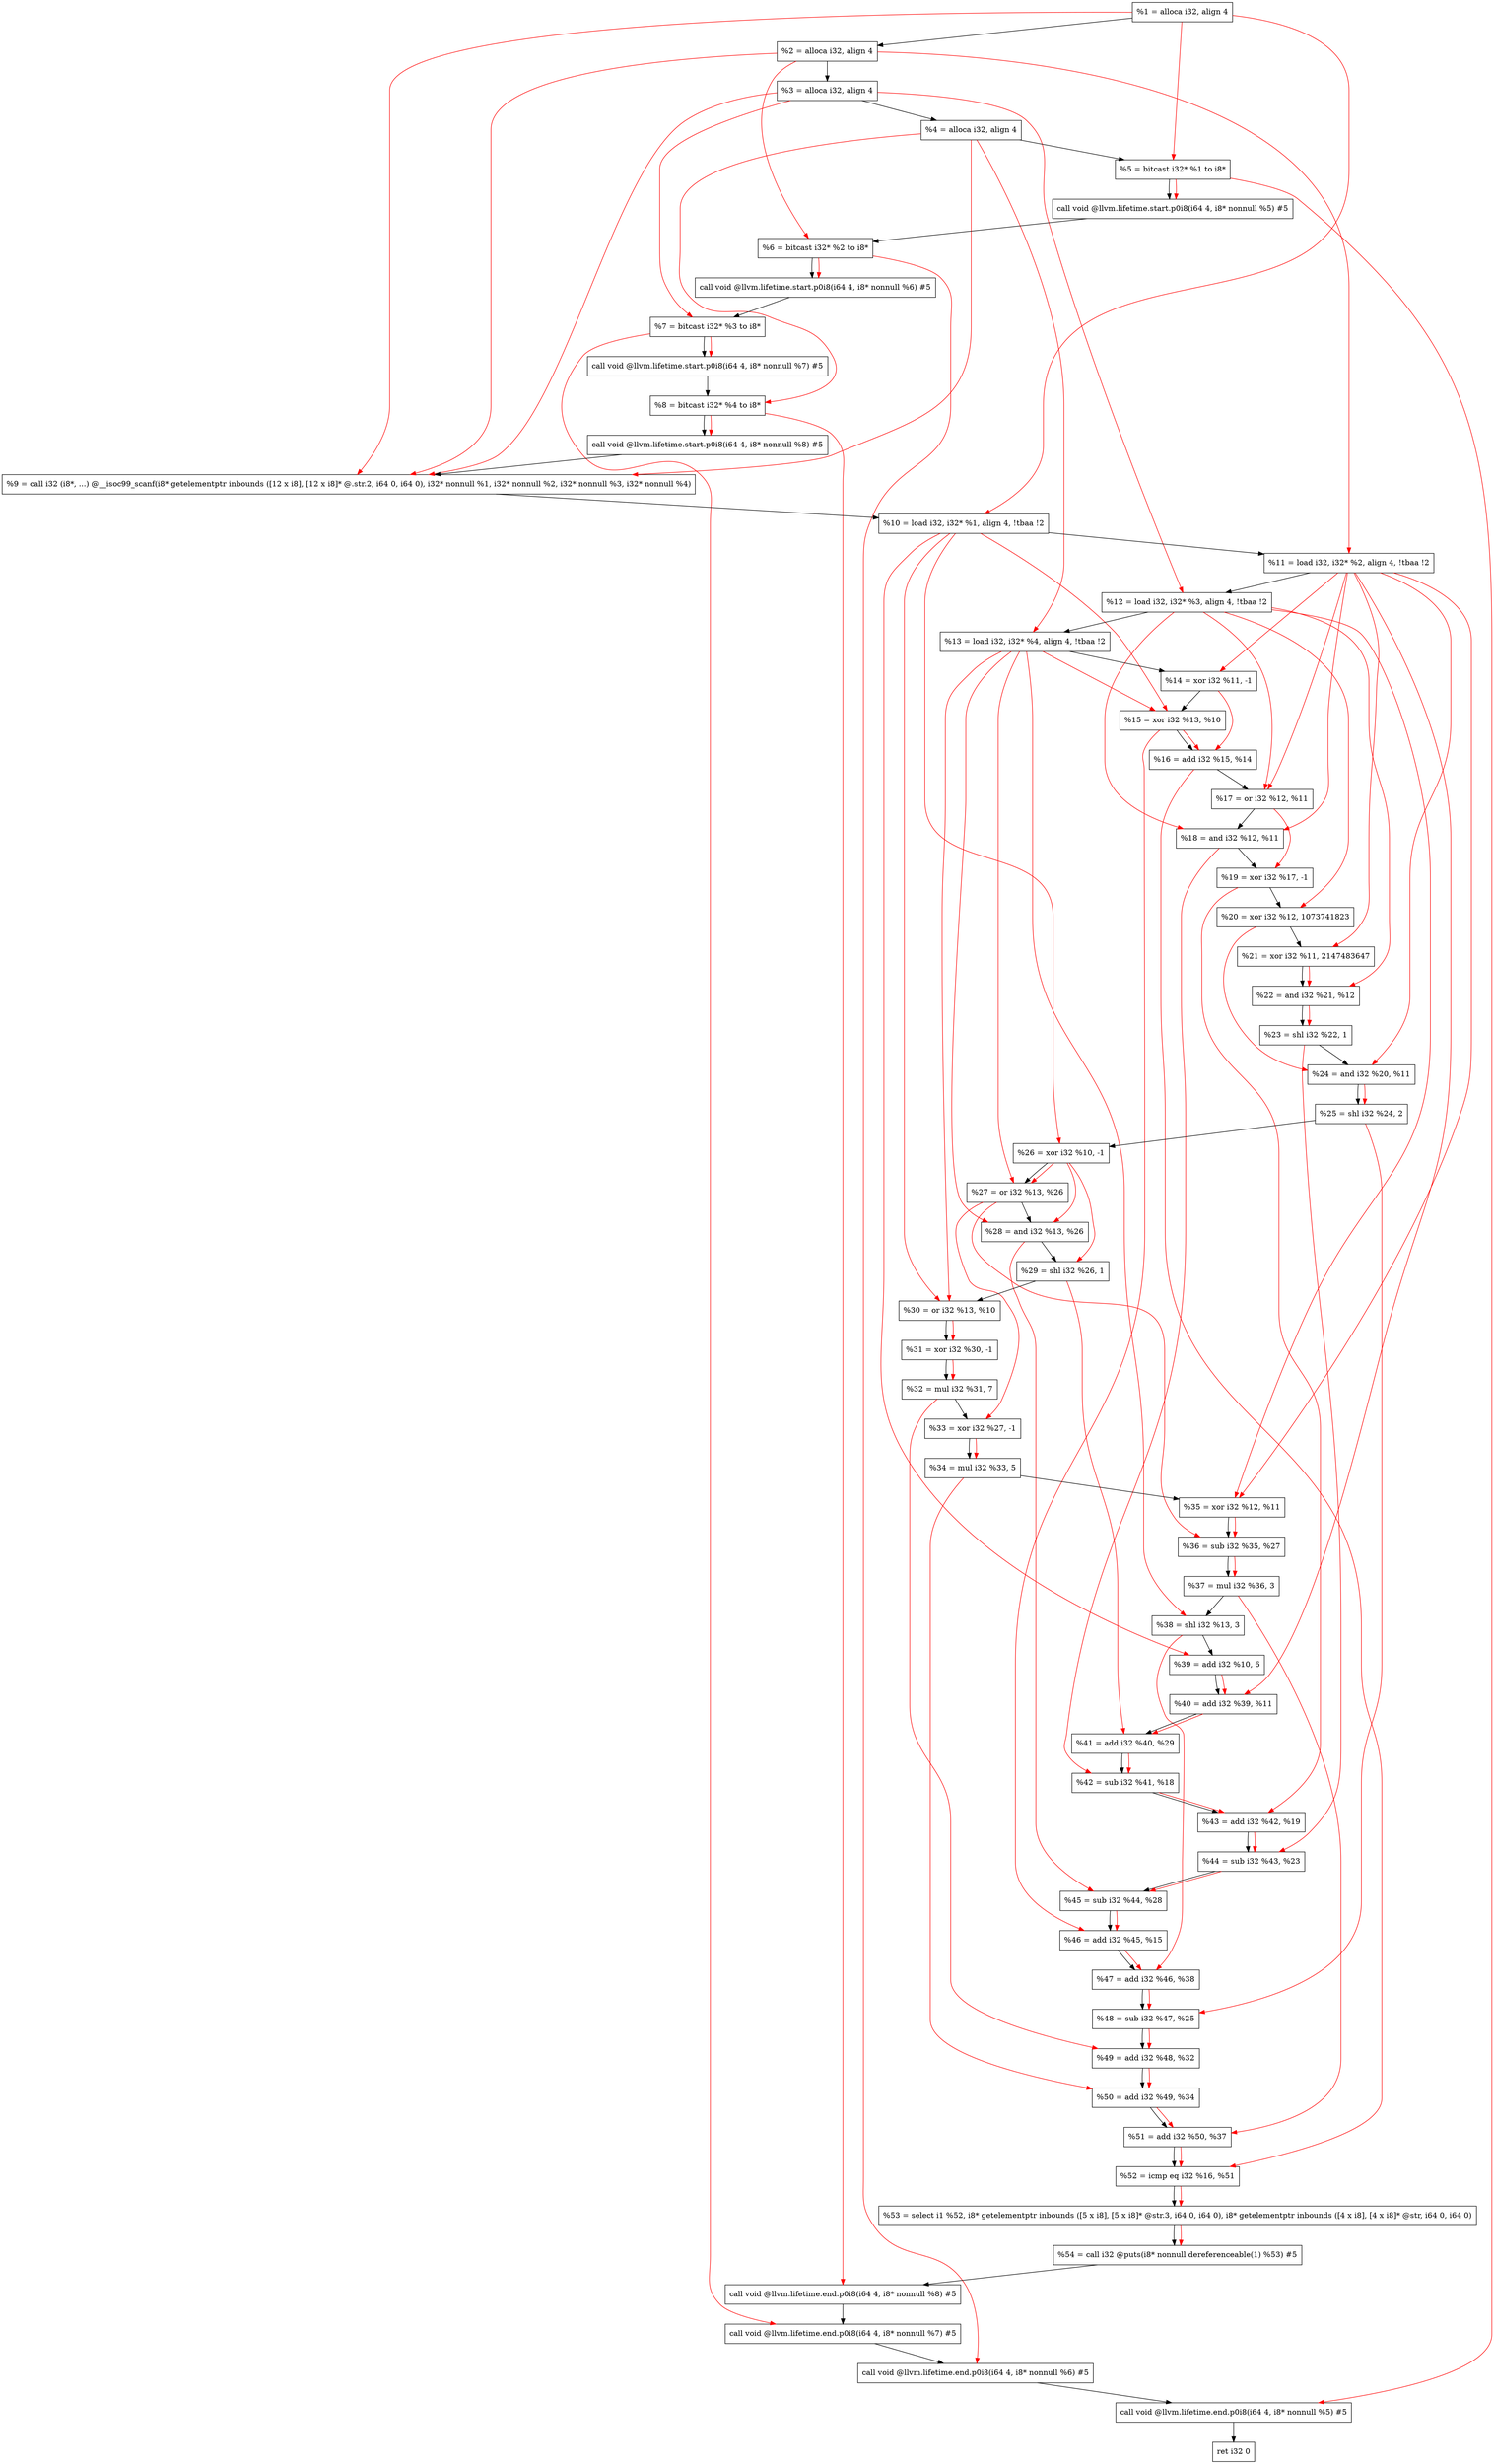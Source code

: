 digraph "DFG for'main' function" {
	Node0x217abf8[shape=record, label="  %1 = alloca i32, align 4"];
	Node0x217ac78[shape=record, label="  %2 = alloca i32, align 4"];
	Node0x217ad08[shape=record, label="  %3 = alloca i32, align 4"];
	Node0x217ad68[shape=record, label="  %4 = alloca i32, align 4"];
	Node0x217ae18[shape=record, label="  %5 = bitcast i32* %1 to i8*"];
	Node0x217b248[shape=record, label="  call void @llvm.lifetime.start.p0i8(i64 4, i8* nonnull %5) #5"];
	Node0x217b328[shape=record, label="  %6 = bitcast i32* %2 to i8*"];
	Node0x217b428[shape=record, label="  call void @llvm.lifetime.start.p0i8(i64 4, i8* nonnull %6) #5"];
	Node0x217b4e8[shape=record, label="  %7 = bitcast i32* %3 to i8*"];
	Node0x217b598[shape=record, label="  call void @llvm.lifetime.start.p0i8(i64 4, i8* nonnull %7) #5"];
	Node0x217b658[shape=record, label="  %8 = bitcast i32* %4 to i8*"];
	Node0x217b708[shape=record, label="  call void @llvm.lifetime.start.p0i8(i64 4, i8* nonnull %8) #5"];
	Node0x2175b30[shape=record, label="  %9 = call i32 (i8*, ...) @__isoc99_scanf(i8* getelementptr inbounds ([12 x i8], [12 x i8]* @.str.2, i64 0, i64 0), i32* nonnull %1, i32* nonnull %2, i32* nonnull %3, i32* nonnull %4)"];
	Node0x217b908[shape=record, label="  %10 = load i32, i32* %1, align 4, !tbaa !2"];
	Node0x217c878[shape=record, label="  %11 = load i32, i32* %2, align 4, !tbaa !2"];
	Node0x217cee8[shape=record, label="  %12 = load i32, i32* %3, align 4, !tbaa !2"];
	Node0x217cf48[shape=record, label="  %13 = load i32, i32* %4, align 4, !tbaa !2"];
	Node0x217cfc0[shape=record, label="  %14 = xor i32 %11, -1"];
	Node0x217d030[shape=record, label="  %15 = xor i32 %13, %10"];
	Node0x217d0a0[shape=record, label="  %16 = add i32 %15, %14"];
	Node0x217d110[shape=record, label="  %17 = or i32 %12, %11"];
	Node0x217d180[shape=record, label="  %18 = and i32 %12, %11"];
	Node0x217d1f0[shape=record, label="  %19 = xor i32 %17, -1"];
	Node0x217d260[shape=record, label="  %20 = xor i32 %12, 1073741823"];
	Node0x217d2d0[shape=record, label="  %21 = xor i32 %11, 2147483647"];
	Node0x217d340[shape=record, label="  %22 = and i32 %21, %12"];
	Node0x217d3b0[shape=record, label="  %23 = shl i32 %22, 1"];
	Node0x217d420[shape=record, label="  %24 = and i32 %20, %11"];
	Node0x217d490[shape=record, label="  %25 = shl i32 %24, 2"];
	Node0x217d500[shape=record, label="  %26 = xor i32 %10, -1"];
	Node0x217d570[shape=record, label="  %27 = or i32 %13, %26"];
	Node0x217d5e0[shape=record, label="  %28 = and i32 %13, %26"];
	Node0x217d650[shape=record, label="  %29 = shl i32 %26, 1"];
	Node0x217d6c0[shape=record, label="  %30 = or i32 %13, %10"];
	Node0x217d730[shape=record, label="  %31 = xor i32 %30, -1"];
	Node0x217d7a0[shape=record, label="  %32 = mul i32 %31, 7"];
	Node0x217d810[shape=record, label="  %33 = xor i32 %27, -1"];
	Node0x217d880[shape=record, label="  %34 = mul i32 %33, 5"];
	Node0x217d8f0[shape=record, label="  %35 = xor i32 %12, %11"];
	Node0x217d960[shape=record, label="  %36 = sub i32 %35, %27"];
	Node0x217d9d0[shape=record, label="  %37 = mul i32 %36, 3"];
	Node0x217da40[shape=record, label="  %38 = shl i32 %13, 3"];
	Node0x217dab0[shape=record, label="  %39 = add i32 %10, 6"];
	Node0x217db20[shape=record, label="  %40 = add i32 %39, %11"];
	Node0x217db90[shape=record, label="  %41 = add i32 %40, %29"];
	Node0x217dc00[shape=record, label="  %42 = sub i32 %41, %18"];
	Node0x217dc70[shape=record, label="  %43 = add i32 %42, %19"];
	Node0x217dce0[shape=record, label="  %44 = sub i32 %43, %23"];
	Node0x217dd50[shape=record, label="  %45 = sub i32 %44, %28"];
	Node0x217ddc0[shape=record, label="  %46 = add i32 %45, %15"];
	Node0x217de30[shape=record, label="  %47 = add i32 %46, %38"];
	Node0x217dea0[shape=record, label="  %48 = sub i32 %47, %25"];
	Node0x217df10[shape=record, label="  %49 = add i32 %48, %32"];
	Node0x217df80[shape=record, label="  %50 = add i32 %49, %34"];
	Node0x217dff0[shape=record, label="  %51 = add i32 %50, %37"];
	Node0x217e060[shape=record, label="  %52 = icmp eq i32 %16, %51"];
	Node0x211a8b8[shape=record, label="  %53 = select i1 %52, i8* getelementptr inbounds ([5 x i8], [5 x i8]* @str.3, i64 0, i64 0), i8* getelementptr inbounds ([4 x i8], [4 x i8]* @str, i64 0, i64 0)"];
	Node0x217e0f0[shape=record, label="  %54 = call i32 @puts(i8* nonnull dereferenceable(1) %53) #5"];
	Node0x217e398[shape=record, label="  call void @llvm.lifetime.end.p0i8(i64 4, i8* nonnull %8) #5"];
	Node0x217e4f8[shape=record, label="  call void @llvm.lifetime.end.p0i8(i64 4, i8* nonnull %7) #5"];
	Node0x217e608[shape=record, label="  call void @llvm.lifetime.end.p0i8(i64 4, i8* nonnull %6) #5"];
	Node0x217e718[shape=record, label="  call void @llvm.lifetime.end.p0i8(i64 4, i8* nonnull %5) #5"];
	Node0x217e7d8[shape=record, label="  ret i32 0"];
	Node0x217abf8 -> Node0x217ac78;
	Node0x217ac78 -> Node0x217ad08;
	Node0x217ad08 -> Node0x217ad68;
	Node0x217ad68 -> Node0x217ae18;
	Node0x217ae18 -> Node0x217b248;
	Node0x217b248 -> Node0x217b328;
	Node0x217b328 -> Node0x217b428;
	Node0x217b428 -> Node0x217b4e8;
	Node0x217b4e8 -> Node0x217b598;
	Node0x217b598 -> Node0x217b658;
	Node0x217b658 -> Node0x217b708;
	Node0x217b708 -> Node0x2175b30;
	Node0x2175b30 -> Node0x217b908;
	Node0x217b908 -> Node0x217c878;
	Node0x217c878 -> Node0x217cee8;
	Node0x217cee8 -> Node0x217cf48;
	Node0x217cf48 -> Node0x217cfc0;
	Node0x217cfc0 -> Node0x217d030;
	Node0x217d030 -> Node0x217d0a0;
	Node0x217d0a0 -> Node0x217d110;
	Node0x217d110 -> Node0x217d180;
	Node0x217d180 -> Node0x217d1f0;
	Node0x217d1f0 -> Node0x217d260;
	Node0x217d260 -> Node0x217d2d0;
	Node0x217d2d0 -> Node0x217d340;
	Node0x217d340 -> Node0x217d3b0;
	Node0x217d3b0 -> Node0x217d420;
	Node0x217d420 -> Node0x217d490;
	Node0x217d490 -> Node0x217d500;
	Node0x217d500 -> Node0x217d570;
	Node0x217d570 -> Node0x217d5e0;
	Node0x217d5e0 -> Node0x217d650;
	Node0x217d650 -> Node0x217d6c0;
	Node0x217d6c0 -> Node0x217d730;
	Node0x217d730 -> Node0x217d7a0;
	Node0x217d7a0 -> Node0x217d810;
	Node0x217d810 -> Node0x217d880;
	Node0x217d880 -> Node0x217d8f0;
	Node0x217d8f0 -> Node0x217d960;
	Node0x217d960 -> Node0x217d9d0;
	Node0x217d9d0 -> Node0x217da40;
	Node0x217da40 -> Node0x217dab0;
	Node0x217dab0 -> Node0x217db20;
	Node0x217db20 -> Node0x217db90;
	Node0x217db90 -> Node0x217dc00;
	Node0x217dc00 -> Node0x217dc70;
	Node0x217dc70 -> Node0x217dce0;
	Node0x217dce0 -> Node0x217dd50;
	Node0x217dd50 -> Node0x217ddc0;
	Node0x217ddc0 -> Node0x217de30;
	Node0x217de30 -> Node0x217dea0;
	Node0x217dea0 -> Node0x217df10;
	Node0x217df10 -> Node0x217df80;
	Node0x217df80 -> Node0x217dff0;
	Node0x217dff0 -> Node0x217e060;
	Node0x217e060 -> Node0x211a8b8;
	Node0x211a8b8 -> Node0x217e0f0;
	Node0x217e0f0 -> Node0x217e398;
	Node0x217e398 -> Node0x217e4f8;
	Node0x217e4f8 -> Node0x217e608;
	Node0x217e608 -> Node0x217e718;
	Node0x217e718 -> Node0x217e7d8;
edge [color=red]
	Node0x217abf8 -> Node0x217ae18;
	Node0x217ae18 -> Node0x217b248;
	Node0x217ac78 -> Node0x217b328;
	Node0x217b328 -> Node0x217b428;
	Node0x217ad08 -> Node0x217b4e8;
	Node0x217b4e8 -> Node0x217b598;
	Node0x217ad68 -> Node0x217b658;
	Node0x217b658 -> Node0x217b708;
	Node0x217abf8 -> Node0x2175b30;
	Node0x217ac78 -> Node0x2175b30;
	Node0x217ad08 -> Node0x2175b30;
	Node0x217ad68 -> Node0x2175b30;
	Node0x217abf8 -> Node0x217b908;
	Node0x217ac78 -> Node0x217c878;
	Node0x217ad08 -> Node0x217cee8;
	Node0x217ad68 -> Node0x217cf48;
	Node0x217c878 -> Node0x217cfc0;
	Node0x217cf48 -> Node0x217d030;
	Node0x217b908 -> Node0x217d030;
	Node0x217d030 -> Node0x217d0a0;
	Node0x217cfc0 -> Node0x217d0a0;
	Node0x217cee8 -> Node0x217d110;
	Node0x217c878 -> Node0x217d110;
	Node0x217cee8 -> Node0x217d180;
	Node0x217c878 -> Node0x217d180;
	Node0x217d110 -> Node0x217d1f0;
	Node0x217cee8 -> Node0x217d260;
	Node0x217c878 -> Node0x217d2d0;
	Node0x217d2d0 -> Node0x217d340;
	Node0x217cee8 -> Node0x217d340;
	Node0x217d340 -> Node0x217d3b0;
	Node0x217d260 -> Node0x217d420;
	Node0x217c878 -> Node0x217d420;
	Node0x217d420 -> Node0x217d490;
	Node0x217b908 -> Node0x217d500;
	Node0x217cf48 -> Node0x217d570;
	Node0x217d500 -> Node0x217d570;
	Node0x217cf48 -> Node0x217d5e0;
	Node0x217d500 -> Node0x217d5e0;
	Node0x217d500 -> Node0x217d650;
	Node0x217cf48 -> Node0x217d6c0;
	Node0x217b908 -> Node0x217d6c0;
	Node0x217d6c0 -> Node0x217d730;
	Node0x217d730 -> Node0x217d7a0;
	Node0x217d570 -> Node0x217d810;
	Node0x217d810 -> Node0x217d880;
	Node0x217cee8 -> Node0x217d8f0;
	Node0x217c878 -> Node0x217d8f0;
	Node0x217d8f0 -> Node0x217d960;
	Node0x217d570 -> Node0x217d960;
	Node0x217d960 -> Node0x217d9d0;
	Node0x217cf48 -> Node0x217da40;
	Node0x217b908 -> Node0x217dab0;
	Node0x217dab0 -> Node0x217db20;
	Node0x217c878 -> Node0x217db20;
	Node0x217db20 -> Node0x217db90;
	Node0x217d650 -> Node0x217db90;
	Node0x217db90 -> Node0x217dc00;
	Node0x217d180 -> Node0x217dc00;
	Node0x217dc00 -> Node0x217dc70;
	Node0x217d1f0 -> Node0x217dc70;
	Node0x217dc70 -> Node0x217dce0;
	Node0x217d3b0 -> Node0x217dce0;
	Node0x217dce0 -> Node0x217dd50;
	Node0x217d5e0 -> Node0x217dd50;
	Node0x217dd50 -> Node0x217ddc0;
	Node0x217d030 -> Node0x217ddc0;
	Node0x217ddc0 -> Node0x217de30;
	Node0x217da40 -> Node0x217de30;
	Node0x217de30 -> Node0x217dea0;
	Node0x217d490 -> Node0x217dea0;
	Node0x217dea0 -> Node0x217df10;
	Node0x217d7a0 -> Node0x217df10;
	Node0x217df10 -> Node0x217df80;
	Node0x217d880 -> Node0x217df80;
	Node0x217df80 -> Node0x217dff0;
	Node0x217d9d0 -> Node0x217dff0;
	Node0x217d0a0 -> Node0x217e060;
	Node0x217dff0 -> Node0x217e060;
	Node0x217e060 -> Node0x211a8b8;
	Node0x211a8b8 -> Node0x217e0f0;
	Node0x217b658 -> Node0x217e398;
	Node0x217b4e8 -> Node0x217e4f8;
	Node0x217b328 -> Node0x217e608;
	Node0x217ae18 -> Node0x217e718;
}
